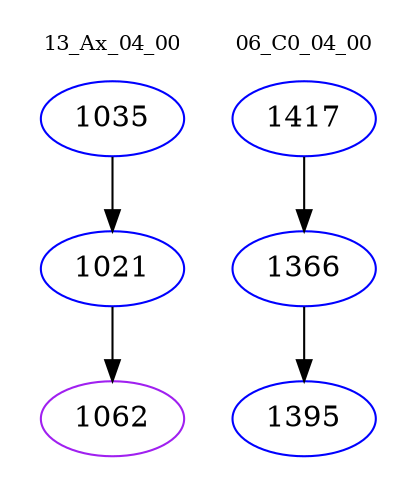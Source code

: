 digraph{
subgraph cluster_0 {
color = white
label = "13_Ax_04_00";
fontsize=10;
T0_1035 [label="1035", color="blue"]
T0_1035 -> T0_1021 [color="black"]
T0_1021 [label="1021", color="blue"]
T0_1021 -> T0_1062 [color="black"]
T0_1062 [label="1062", color="purple"]
}
subgraph cluster_1 {
color = white
label = "06_C0_04_00";
fontsize=10;
T1_1417 [label="1417", color="blue"]
T1_1417 -> T1_1366 [color="black"]
T1_1366 [label="1366", color="blue"]
T1_1366 -> T1_1395 [color="black"]
T1_1395 [label="1395", color="blue"]
}
}

